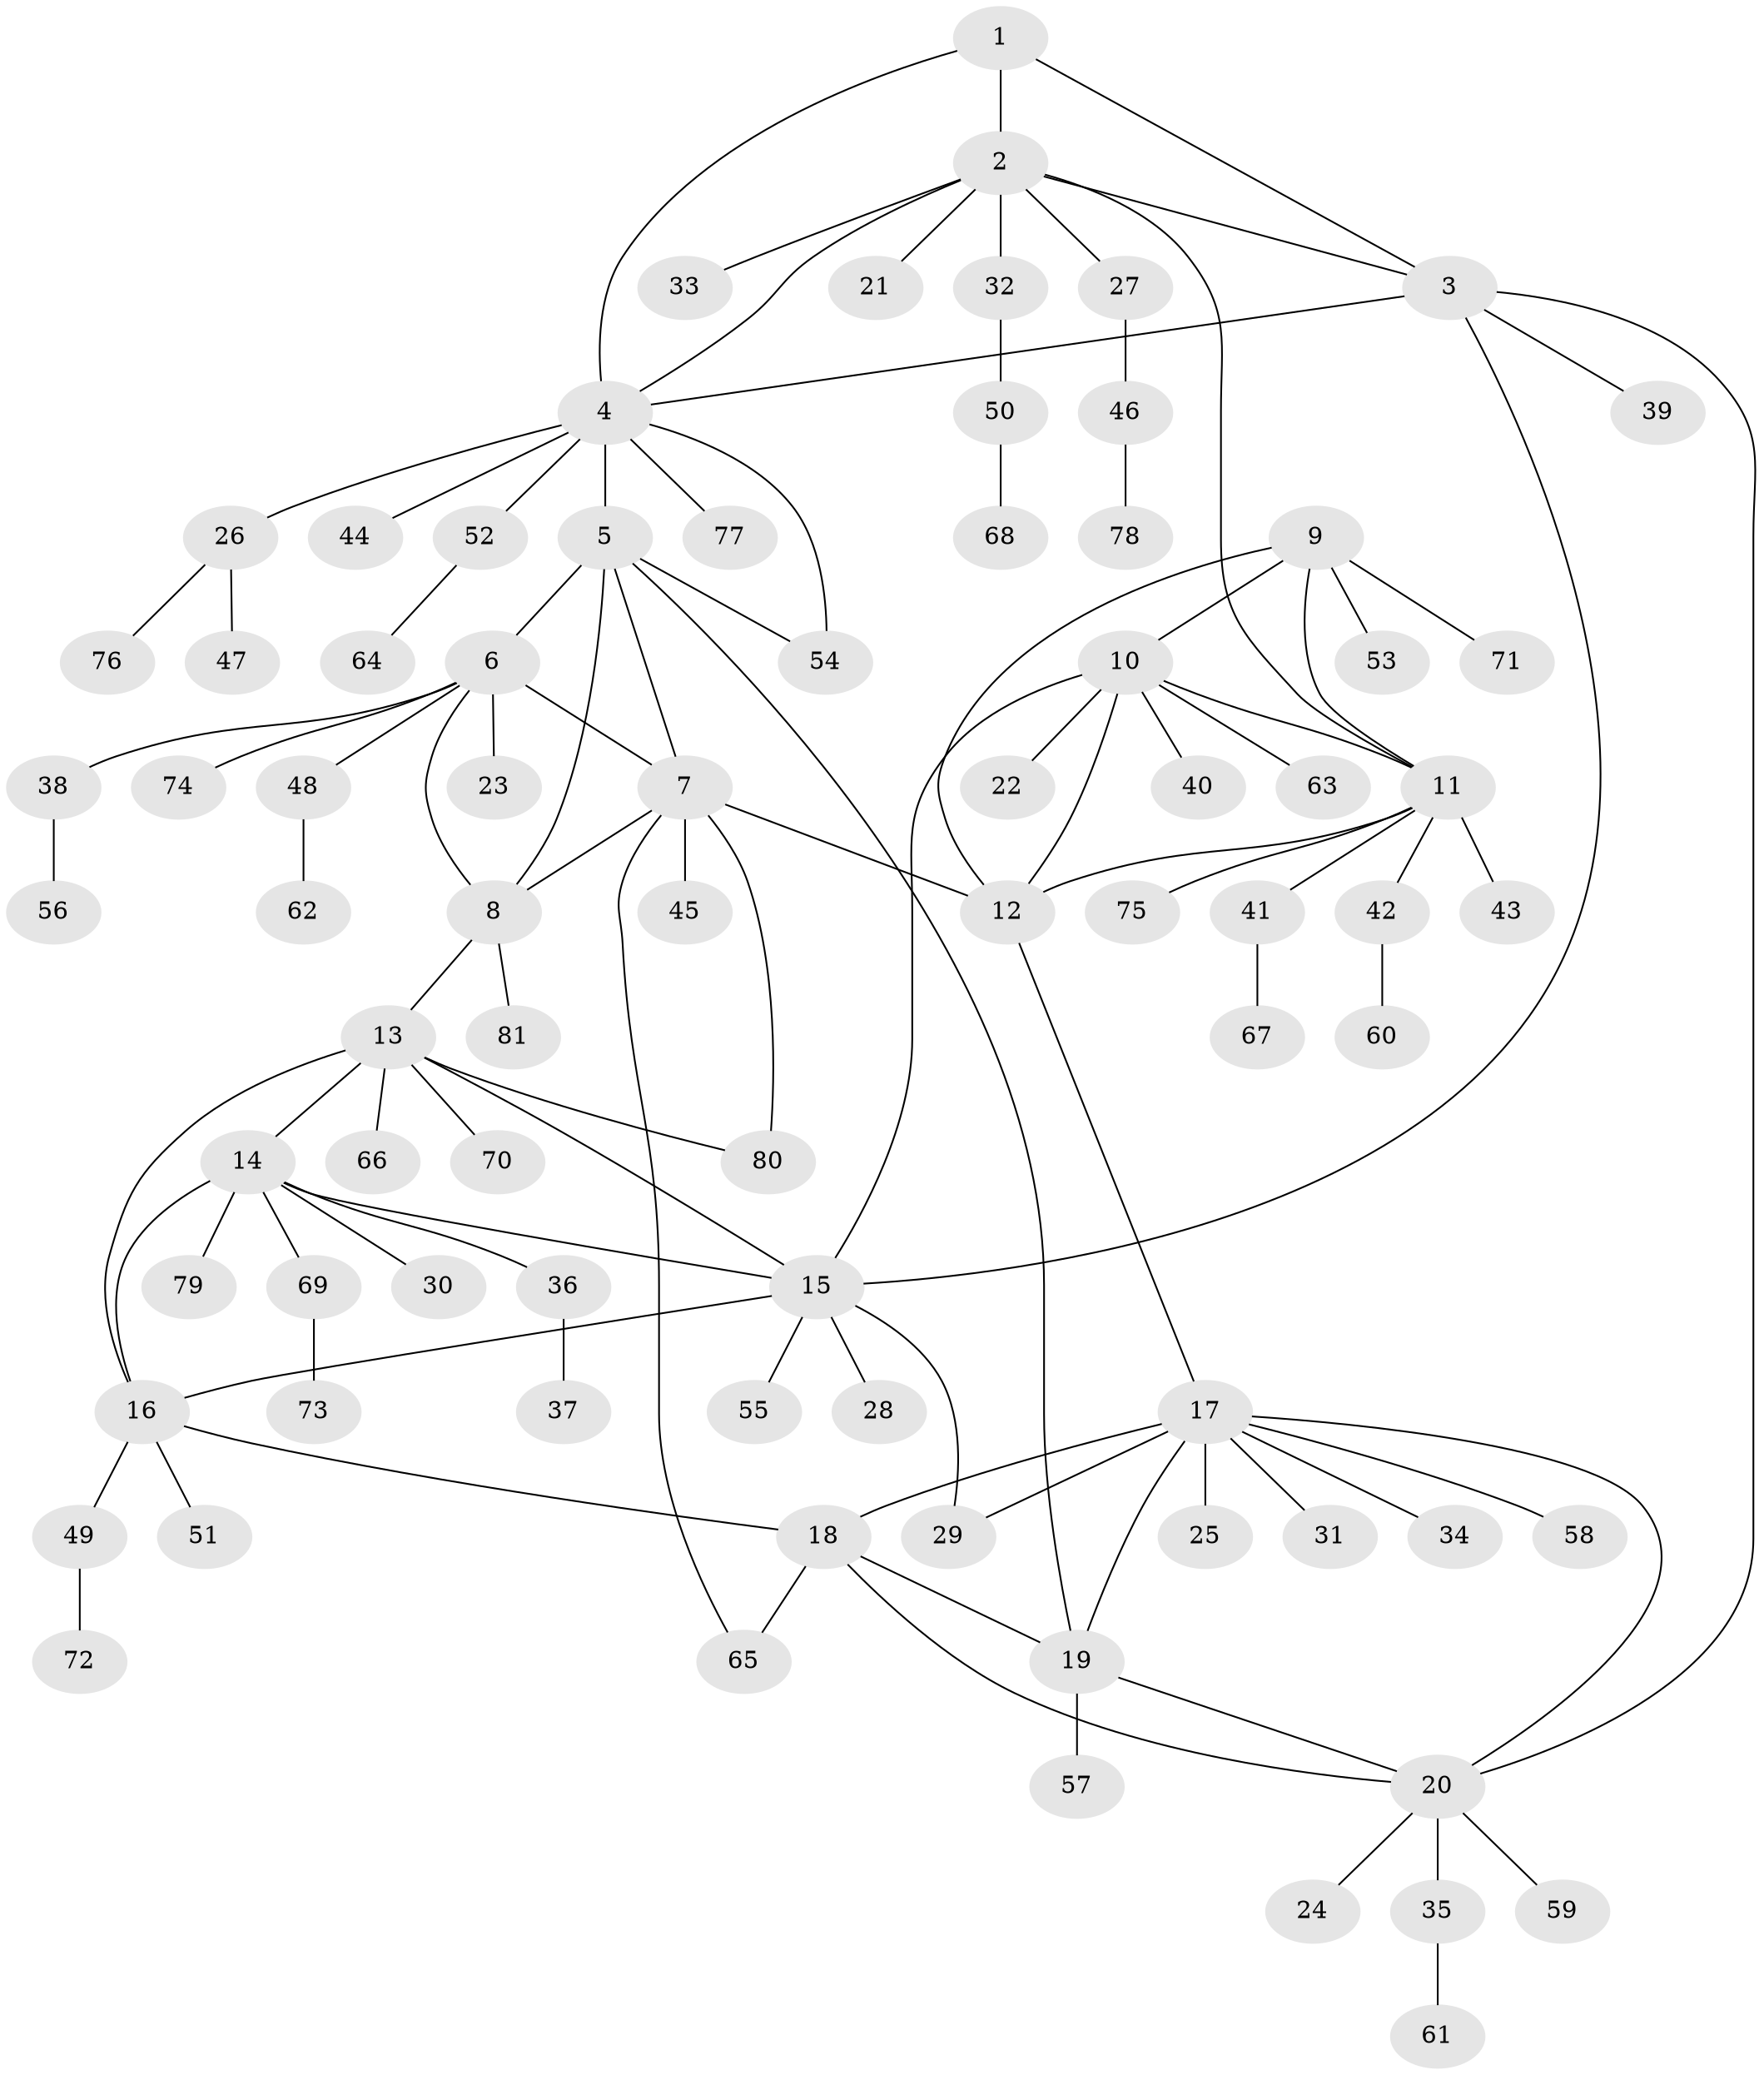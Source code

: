 // Generated by graph-tools (version 1.1) at 2025/26/03/09/25 03:26:47]
// undirected, 81 vertices, 105 edges
graph export_dot {
graph [start="1"]
  node [color=gray90,style=filled];
  1;
  2;
  3;
  4;
  5;
  6;
  7;
  8;
  9;
  10;
  11;
  12;
  13;
  14;
  15;
  16;
  17;
  18;
  19;
  20;
  21;
  22;
  23;
  24;
  25;
  26;
  27;
  28;
  29;
  30;
  31;
  32;
  33;
  34;
  35;
  36;
  37;
  38;
  39;
  40;
  41;
  42;
  43;
  44;
  45;
  46;
  47;
  48;
  49;
  50;
  51;
  52;
  53;
  54;
  55;
  56;
  57;
  58;
  59;
  60;
  61;
  62;
  63;
  64;
  65;
  66;
  67;
  68;
  69;
  70;
  71;
  72;
  73;
  74;
  75;
  76;
  77;
  78;
  79;
  80;
  81;
  1 -- 2;
  1 -- 3;
  1 -- 4;
  2 -- 3;
  2 -- 4;
  2 -- 11;
  2 -- 21;
  2 -- 27;
  2 -- 32;
  2 -- 33;
  3 -- 4;
  3 -- 15;
  3 -- 20;
  3 -- 39;
  4 -- 5;
  4 -- 26;
  4 -- 44;
  4 -- 52;
  4 -- 54;
  4 -- 77;
  5 -- 6;
  5 -- 7;
  5 -- 8;
  5 -- 19;
  5 -- 54;
  6 -- 7;
  6 -- 8;
  6 -- 23;
  6 -- 38;
  6 -- 48;
  6 -- 74;
  7 -- 8;
  7 -- 12;
  7 -- 45;
  7 -- 65;
  7 -- 80;
  8 -- 13;
  8 -- 81;
  9 -- 10;
  9 -- 11;
  9 -- 12;
  9 -- 53;
  9 -- 71;
  10 -- 11;
  10 -- 12;
  10 -- 15;
  10 -- 22;
  10 -- 40;
  10 -- 63;
  11 -- 12;
  11 -- 41;
  11 -- 42;
  11 -- 43;
  11 -- 75;
  12 -- 17;
  13 -- 14;
  13 -- 15;
  13 -- 16;
  13 -- 66;
  13 -- 70;
  13 -- 80;
  14 -- 15;
  14 -- 16;
  14 -- 30;
  14 -- 36;
  14 -- 69;
  14 -- 79;
  15 -- 16;
  15 -- 28;
  15 -- 29;
  15 -- 55;
  16 -- 18;
  16 -- 49;
  16 -- 51;
  17 -- 18;
  17 -- 19;
  17 -- 20;
  17 -- 25;
  17 -- 29;
  17 -- 31;
  17 -- 34;
  17 -- 58;
  18 -- 19;
  18 -- 20;
  18 -- 65;
  19 -- 20;
  19 -- 57;
  20 -- 24;
  20 -- 35;
  20 -- 59;
  26 -- 47;
  26 -- 76;
  27 -- 46;
  32 -- 50;
  35 -- 61;
  36 -- 37;
  38 -- 56;
  41 -- 67;
  42 -- 60;
  46 -- 78;
  48 -- 62;
  49 -- 72;
  50 -- 68;
  52 -- 64;
  69 -- 73;
}
